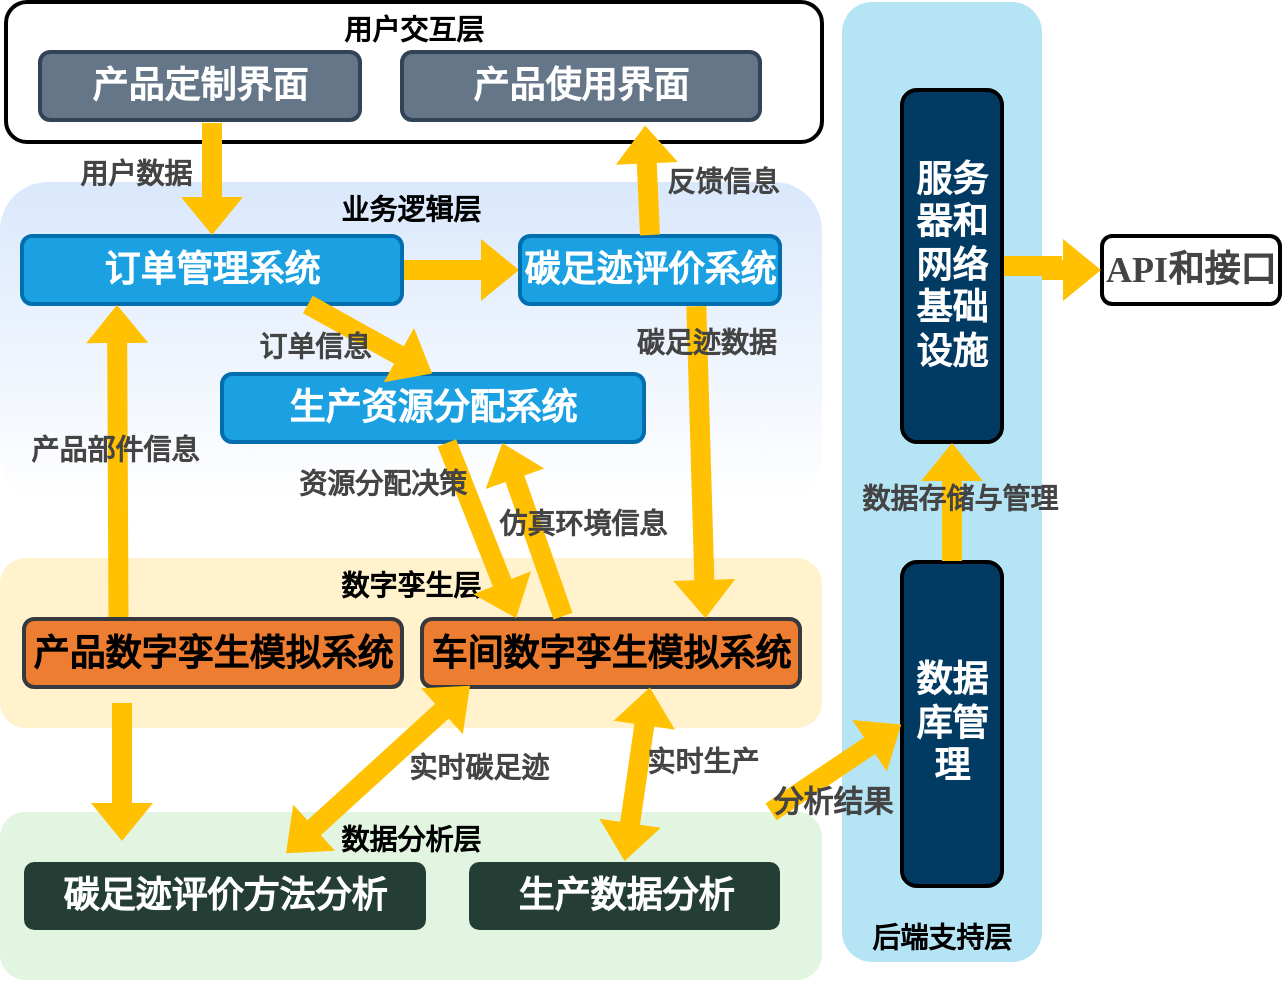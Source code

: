 <mxfile version="22.1.5" type="github">
  <diagram name="第 1 页" id="2Q7EJ7l_47jYazfSLr18">
    <mxGraphModel dx="1002" dy="543" grid="1" gridSize="10" guides="1" tooltips="1" connect="1" arrows="1" fold="1" page="1" pageScale="1" pageWidth="827" pageHeight="1169" math="0" shadow="0">
      <root>
        <mxCell id="0" />
        <mxCell id="1" parent="0" />
        <mxCell id="aD8HVvrzkeYgRYOUQNUD-90" value="API和接口" style="whiteSpace=wrap;strokeWidth=2;fontSize=18;fontFamily=Times New Roman;fontColor=#444444;rounded=1;fontStyle=1" parent="1" vertex="1">
          <mxGeometry x="580" y="197" width="89" height="34" as="geometry" />
        </mxCell>
        <mxCell id="aD8HVvrzkeYgRYOUQNUD-92" value="后端支持层" style="whiteSpace=wrap;strokeWidth=2;verticalAlign=bottom;fontFamily=Times New Roman;fontSize=14;rounded=1;fontStyle=1;fillColor=#B5E5F5;strokeColor=none;" parent="1" vertex="1">
          <mxGeometry x="450" y="80" width="100" height="480" as="geometry" />
        </mxCell>
        <mxCell id="aD8HVvrzkeYgRYOUQNUD-93" value="数据库管理" style="whiteSpace=wrap;strokeWidth=2;fontSize=18;fontFamily=Times New Roman;fontColor=#FFFFFF;rounded=1;fontStyle=1;fillColor=#013a63;" parent="1" vertex="1">
          <mxGeometry x="480" y="360" width="50" height="162" as="geometry" />
        </mxCell>
        <mxCell id="aD8HVvrzkeYgRYOUQNUD-133" style="edgeStyle=orthogonalEdgeStyle;rounded=0;orthogonalLoop=1;jettySize=auto;html=1;fontFamily=Times New Roman;fontColor=#444444;fontStyle=1;shape=flexArrow;endArrow=block;fontSize=14;strokeColor=none;startArrow=none;fillColor=#ffc101;" parent="1" source="aD8HVvrzkeYgRYOUQNUD-94" target="aD8HVvrzkeYgRYOUQNUD-90" edge="1">
          <mxGeometry relative="1" as="geometry" />
        </mxCell>
        <mxCell id="aD8HVvrzkeYgRYOUQNUD-94" value="服务器和网络基础设施" style="whiteSpace=wrap;strokeWidth=2;fontSize=18;fontFamily=Times New Roman;fontColor=#FFFFFF;rounded=1;fontStyle=1;fillColor=#013a63;" parent="1" vertex="1">
          <mxGeometry x="480" y="124" width="50" height="176" as="geometry" />
        </mxCell>
        <mxCell id="aD8HVvrzkeYgRYOUQNUD-96" value="数据分析层" style="whiteSpace=wrap;strokeWidth=2;verticalAlign=top;fontFamily=Times New Roman;fontSize=14;rounded=1;shadow=0;glass=0;fillColor=#E1F5E0;strokeColor=none;fontStyle=1" parent="1" vertex="1">
          <mxGeometry x="29" y="484.95" width="411" height="84" as="geometry" />
        </mxCell>
        <mxCell id="aD8HVvrzkeYgRYOUQNUD-97" value="生产数据分析" style="whiteSpace=wrap;strokeWidth=2;fontSize=18;fontFamily=Times New Roman;fontColor=#FFFFFF;rounded=1;fillColor=#243e36;strokeColor=none;fontStyle=1" parent="1" vertex="1">
          <mxGeometry x="263.5" y="509.95" width="155.5" height="34" as="geometry" />
        </mxCell>
        <mxCell id="aD8HVvrzkeYgRYOUQNUD-98" value="碳足迹评价方法分析" style="whiteSpace=wrap;strokeWidth=2;fontSize=18;fontFamily=Times New Roman;fontColor=#FFFFFF;rounded=1;fillColor=#243e36;strokeColor=none;fontStyle=1" parent="1" vertex="1">
          <mxGeometry x="41" y="509.95" width="201" height="34" as="geometry" />
        </mxCell>
        <mxCell id="aD8HVvrzkeYgRYOUQNUD-99" value="数字孪生层" style="whiteSpace=wrap;strokeWidth=2;verticalAlign=top;fontFamily=Times New Roman;fontSize=14;rounded=1;fillColor=#fff2cc;strokeColor=none;fontStyle=1" parent="1" vertex="1">
          <mxGeometry x="29" y="358" width="411" height="85" as="geometry" />
        </mxCell>
        <mxCell id="aD8HVvrzkeYgRYOUQNUD-100" value="车间数字孪生模拟系统" style="whiteSpace=wrap;strokeWidth=2;fontSize=18;fontFamily=Times New Roman;rounded=1;fillColor=#ed7d31;strokeColor=#36393d;fontStyle=1" parent="1" vertex="1">
          <mxGeometry x="240" y="388.5" width="189" height="34" as="geometry" />
        </mxCell>
        <mxCell id="aD8HVvrzkeYgRYOUQNUD-102" value="业务逻辑层" style="whiteSpace=wrap;strokeWidth=2;verticalAlign=top;fontFamily=Times New Roman;fontSize=14;rounded=1;fillColor=#dae8fc;strokeColor=none;fontStyle=1;gradientColor=#FFFFFF;" parent="1" vertex="1">
          <mxGeometry x="29" y="170" width="411" height="160" as="geometry" />
        </mxCell>
        <mxCell id="7mU_pzhBPRhIk3vwuMmt-2" style="edgeStyle=orthogonalEdgeStyle;rounded=0;orthogonalLoop=1;jettySize=auto;html=1;entryX=0;entryY=0.5;entryDx=0;entryDy=0;labelBackgroundColor=default;endArrow=block;fontSize=14;fontFamily=Times New Roman;strokeColor=none;fontColor=#444444;startArrow=none;fontStyle=1;fillColor=#ffc101;shape=flexArrow;" edge="1" parent="1" source="aD8HVvrzkeYgRYOUQNUD-103" target="aD8HVvrzkeYgRYOUQNUD-105">
          <mxGeometry relative="1" as="geometry" />
        </mxCell>
        <mxCell id="aD8HVvrzkeYgRYOUQNUD-103" value="订单管理系统" style="whiteSpace=wrap;strokeWidth=2;fontSize=18;fontFamily=Times New Roman;rounded=1;fillColor=#1ba1e2;strokeColor=#006EAF;fontStyle=1;fontColor=#ffffff;" parent="1" vertex="1">
          <mxGeometry x="40" y="197" width="190" height="34" as="geometry" />
        </mxCell>
        <mxCell id="aD8HVvrzkeYgRYOUQNUD-104" value="生产资源分配系统" style="whiteSpace=wrap;strokeWidth=2;fontSize=18;fontFamily=Times New Roman;rounded=1;fillColor=#1ba1e2;strokeColor=#006EAF;fontStyle=1;fontColor=#ffffff;" parent="1" vertex="1">
          <mxGeometry x="140" y="266" width="211" height="34" as="geometry" />
        </mxCell>
        <mxCell id="aD8HVvrzkeYgRYOUQNUD-105" value="碳足迹评价系统" style="whiteSpace=wrap;strokeWidth=2;fontSize=18;fontFamily=Times New Roman;rounded=1;fillColor=#1ba1e2;strokeColor=#006EAF;fontStyle=1;fontColor=#ffffff;" parent="1" vertex="1">
          <mxGeometry x="289" y="197" width="130" height="34" as="geometry" />
        </mxCell>
        <mxCell id="aD8HVvrzkeYgRYOUQNUD-106" value="用户交互层" style="whiteSpace=wrap;strokeWidth=2;verticalAlign=top;fontFamily=Times New Roman;fontSize=14;rounded=1;fontStyle=1;" parent="1" vertex="1">
          <mxGeometry x="32" y="80" width="408" height="70" as="geometry" />
        </mxCell>
        <mxCell id="aD8HVvrzkeYgRYOUQNUD-107" value="产品定制界面" style="whiteSpace=wrap;strokeWidth=2;fontFamily=Times New Roman;fontSize=18;fontColor=#ffffff;rounded=1;fillColor=#647687;strokeColor=#314354;fontStyle=1" parent="1" vertex="1">
          <mxGeometry x="49" y="105" width="160" height="34" as="geometry" />
        </mxCell>
        <mxCell id="aD8HVvrzkeYgRYOUQNUD-120" value="用户数据" style="curved=1;startArrow=none;endArrow=block;entryX=0.5;entryY=0.006;rounded=0;fontFamily=Times New Roman;fontSize=14;fontColor=#444444;fontStyle=1;shape=flexArrow;fillColor=#ffc101;strokeColor=none;labelBackgroundColor=none;" parent="1" target="aD8HVvrzkeYgRYOUQNUD-103" edge="1">
          <mxGeometry x="-0.123" y="-38" relative="1" as="geometry">
            <Array as="points" />
            <mxPoint x="135" y="140" as="sourcePoint" />
            <mxPoint as="offset" />
          </mxGeometry>
        </mxCell>
        <mxCell id="aD8HVvrzkeYgRYOUQNUD-122" value="订单信息" style="curved=1;startArrow=none;endArrow=block;exitX=0.75;exitY=1;entryX=0.5;entryY=0.011;rounded=0;fontSize=14;fontFamily=Times New Roman;fontColor=#444444;labelBackgroundColor=none;fontStyle=1;shape=flexArrow;strokeColor=none;fillColor=#ffc101;exitDx=0;exitDy=0;" parent="1" source="aD8HVvrzkeYgRYOUQNUD-103" target="aD8HVvrzkeYgRYOUQNUD-104" edge="1">
          <mxGeometry x="-0.619" y="-16" relative="1" as="geometry">
            <Array as="points" />
            <mxPoint as="offset" />
          </mxGeometry>
        </mxCell>
        <mxCell id="aD8HVvrzkeYgRYOUQNUD-123" value="资源分配决策" style="startArrow=none;endArrow=block;entryX=0.25;entryY=0;rounded=0;fontSize=14;fontFamily=Times New Roman;entryDx=0;entryDy=0;fontColor=#444444;fontStyle=1;shape=flexArrow;strokeColor=none;fillColor=#ffc101;labelBackgroundColor=none;" parent="1" source="aD8HVvrzkeYgRYOUQNUD-104" target="aD8HVvrzkeYgRYOUQNUD-100" edge="1">
          <mxGeometry x="-0.858" y="-37" relative="1" as="geometry">
            <Array as="points" />
            <mxPoint x="132" y="310" as="sourcePoint" />
            <mxPoint as="offset" />
          </mxGeometry>
        </mxCell>
        <mxCell id="aD8HVvrzkeYgRYOUQNUD-129" value="数据存储与管理" style="curved=1;startArrow=none;endArrow=block;rounded=0;fontSize=14;fontFamily=Times New Roman;fontColor=#444444;fontStyle=1;shape=flexArrow;labelBackgroundColor=none;strokeColor=none;fillColor=#ffc101;exitX=0.5;exitY=0;exitDx=0;exitDy=0;" parent="1" source="aD8HVvrzkeYgRYOUQNUD-93" target="aD8HVvrzkeYgRYOUQNUD-94" edge="1">
          <mxGeometry x="0.076" y="-4" relative="1" as="geometry">
            <Array as="points" />
            <mxPoint as="offset" />
            <mxPoint x="495" y="360" as="sourcePoint" />
            <mxPoint x="495" y="320" as="targetPoint" />
          </mxGeometry>
        </mxCell>
        <mxCell id="aD8HVvrzkeYgRYOUQNUD-135" value="" style="endArrow=block;html=1;exitX=0.678;exitY=1.018;exitDx=0;exitDy=0;entryX=0.75;entryY=0;entryDx=0;entryDy=0;fontColor=#444444;rounded=0;fontStyle=1;shape=flexArrow;fontSize=14;fontFamily=Times New Roman;strokeColor=none;startArrow=none;fillColor=#ffc101;exitPerimeter=0;" parent="1" source="aD8HVvrzkeYgRYOUQNUD-105" target="aD8HVvrzkeYgRYOUQNUD-100" edge="1">
          <mxGeometry width="50" height="50" relative="1" as="geometry">
            <mxPoint x="110" y="450" as="sourcePoint" />
            <mxPoint x="160" y="400" as="targetPoint" />
            <Array as="points" />
          </mxGeometry>
        </mxCell>
        <mxCell id="aD8HVvrzkeYgRYOUQNUD-136" value="碳足迹数据" style="edgeLabel;align=center;verticalAlign=middle;resizable=0;points=[];endArrow=block;fontSize=14;fontFamily=Times New Roman;rounded=0;strokeColor=none;startArrow=none;fontColor=#444444;fontStyle=1;labelBackgroundColor=none;fillColor=#ffc101;" parent="aD8HVvrzkeYgRYOUQNUD-135" vertex="1" connectable="0">
          <mxGeometry x="-0.177" y="-6" relative="1" as="geometry">
            <mxPoint x="9" y="-47" as="offset" />
          </mxGeometry>
        </mxCell>
        <mxCell id="aD8HVvrzkeYgRYOUQNUD-139" value="" style="endArrow=block;html=1;rounded=0;exitX=0.5;exitY=0;exitDx=0;exitDy=0;fontColor=#444444;fontStyle=1;shape=flexArrow;fontSize=14;fontFamily=Times New Roman;strokeColor=none;startArrow=none;fillColor=#ffc101;entryX=0.679;entryY=1.065;entryDx=0;entryDy=0;entryPerimeter=0;" parent="1" source="aD8HVvrzkeYgRYOUQNUD-105" edge="1" target="qGSyqzhugwNfOkxAxkwJ-1">
          <mxGeometry width="50" height="50" relative="1" as="geometry">
            <mxPoint x="200" y="220" as="sourcePoint" />
            <mxPoint x="315" y="140" as="targetPoint" />
          </mxGeometry>
        </mxCell>
        <mxCell id="aD8HVvrzkeYgRYOUQNUD-140" value="反馈信息" style="edgeLabel;html=1;align=center;verticalAlign=middle;resizable=0;points=[];endArrow=block;fontSize=14;fontFamily=Times New Roman;rounded=0;strokeColor=none;startArrow=none;fontColor=#444444;fontStyle=1;fillColor=#ffc101;labelBackgroundColor=none;" parent="aD8HVvrzkeYgRYOUQNUD-139" vertex="1" connectable="0">
          <mxGeometry x="0.136" relative="1" as="geometry">
            <mxPoint x="37" y="5" as="offset" />
          </mxGeometry>
        </mxCell>
        <mxCell id="aD8HVvrzkeYgRYOUQNUD-144" value="" style="shape=flexArrow;endArrow=classic;startArrow=classic;html=1;rounded=0;entryX=0.65;entryY=-0.116;entryDx=0;entryDy=0;exitX=0.129;exitY=0.97;exitDx=0;exitDy=0;fontStyle=1;strokeColor=none;fillColor=#FFC101;exitPerimeter=0;entryPerimeter=0;" parent="1" source="aD8HVvrzkeYgRYOUQNUD-100" target="aD8HVvrzkeYgRYOUQNUD-98" edge="1">
          <mxGeometry width="100" height="100" relative="1" as="geometry">
            <mxPoint x="310" y="450" as="sourcePoint" />
            <mxPoint x="230" y="500" as="targetPoint" />
          </mxGeometry>
        </mxCell>
        <mxCell id="aD8HVvrzkeYgRYOUQNUD-145" value="&lt;font style=&quot;font-size: 14px;&quot;&gt;实时碳足迹&lt;/font&gt;" style="edgeLabel;html=1;align=center;verticalAlign=middle;resizable=0;points=[];fontFamily=Times New Roman;fontStyle=1;fontColor=#444444;labelBackgroundColor=none;" parent="aD8HVvrzkeYgRYOUQNUD-144" vertex="1" connectable="0">
          <mxGeometry x="0.282" y="-2" relative="1" as="geometry">
            <mxPoint x="64" y="-10" as="offset" />
          </mxGeometry>
        </mxCell>
        <mxCell id="aD8HVvrzkeYgRYOUQNUD-146" value="" style="shape=flexArrow;endArrow=classic;startArrow=classic;html=1;rounded=0;entryX=0.5;entryY=0;entryDx=0;entryDy=0;exitX=0.603;exitY=0.994;exitDx=0;exitDy=0;fontStyle=1;fillColor=#FFC101;strokeColor=none;exitPerimeter=0;" parent="1" source="aD8HVvrzkeYgRYOUQNUD-100" target="aD8HVvrzkeYgRYOUQNUD-97" edge="1">
          <mxGeometry width="100" height="100" relative="1" as="geometry">
            <mxPoint x="230" y="450" as="sourcePoint" />
            <mxPoint x="330" y="623" as="targetPoint" />
          </mxGeometry>
        </mxCell>
        <mxCell id="aD8HVvrzkeYgRYOUQNUD-147" value="&lt;font style=&quot;font-size: 14px;&quot;&gt;实时生产&lt;/font&gt;" style="edgeLabel;html=1;align=center;verticalAlign=middle;resizable=0;points=[];fontFamily=Times New Roman;fontStyle=1;fontColor=#444444;labelBackgroundColor=none;" parent="aD8HVvrzkeYgRYOUQNUD-146" vertex="1" connectable="0">
          <mxGeometry x="0.282" y="-2" relative="1" as="geometry">
            <mxPoint x="36" y="-18" as="offset" />
          </mxGeometry>
        </mxCell>
        <mxCell id="AIAgmdHqUQG0XIoyJWZs-2" value="" style="endArrow=block;html=1;entryX=0;entryY=0.5;entryDx=0;entryDy=0;fontColor=#444444;rounded=0;fontStyle=1;shape=flexArrow;fontSize=14;fontFamily=Times New Roman;strokeColor=none;startArrow=none;fillColor=#ffc101;exitX=0.937;exitY=0.003;exitDx=0;exitDy=0;exitPerimeter=0;" parent="1" target="aD8HVvrzkeYgRYOUQNUD-93" edge="1" source="aD8HVvrzkeYgRYOUQNUD-96">
          <mxGeometry width="50" height="50" relative="1" as="geometry">
            <mxPoint x="420" y="520" as="sourcePoint" />
            <mxPoint x="424" y="588.95" as="targetPoint" />
            <Array as="points" />
          </mxGeometry>
        </mxCell>
        <mxCell id="AIAgmdHqUQG0XIoyJWZs-4" value="分析结果" style="edgeLabel;html=1;align=center;verticalAlign=middle;resizable=0;points=[];fontFamily=Times New Roman;fontStyle=1;fontSize=15;labelBackgroundColor=none;fontColor=#444444;" parent="AIAgmdHqUQG0XIoyJWZs-2" vertex="1" connectable="0">
          <mxGeometry x="-0.034" relative="1" as="geometry">
            <mxPoint x="-1" y="15" as="offset" />
          </mxGeometry>
        </mxCell>
        <mxCell id="qGSyqzhugwNfOkxAxkwJ-1" value="产品使用界面" style="whiteSpace=wrap;strokeWidth=2;fontFamily=Times New Roman;fontSize=18;fontColor=#ffffff;rounded=1;fillColor=#647687;strokeColor=#314354;fontStyle=1" parent="1" vertex="1">
          <mxGeometry x="230" y="105" width="179" height="34" as="geometry" />
        </mxCell>
        <mxCell id="qGSyqzhugwNfOkxAxkwJ-2" value="仿真环境信息" style="startArrow=none;endArrow=block;rounded=0;fontSize=14;fontFamily=Times New Roman;fontColor=#444444;fontStyle=1;shape=flexArrow;strokeColor=none;fillColor=#ffc101;exitX=0.374;exitY=-0.029;exitDx=0;exitDy=0;exitPerimeter=0;labelBackgroundColor=none;" parent="1" source="aD8HVvrzkeYgRYOUQNUD-100" edge="1">
          <mxGeometry x="-0.1" y="-25" relative="1" as="geometry">
            <Array as="points" />
            <mxPoint x="142" y="320" as="sourcePoint" />
            <mxPoint as="offset" />
            <mxPoint x="280" y="300" as="targetPoint" />
          </mxGeometry>
        </mxCell>
        <mxCell id="qGSyqzhugwNfOkxAxkwJ-10" style="rounded=0;orthogonalLoop=1;jettySize=auto;html=1;entryX=0.25;entryY=1;entryDx=0;entryDy=0;exitX=0.25;exitY=0;exitDx=0;exitDy=0;shape=flexArrow;strokeColor=none;fillColor=#ffc101;" parent="1" source="qGSyqzhugwNfOkxAxkwJ-4" target="aD8HVvrzkeYgRYOUQNUD-103" edge="1">
          <mxGeometry relative="1" as="geometry" />
        </mxCell>
        <mxCell id="7mU_pzhBPRhIk3vwuMmt-1" value="产品部件信息" style="edgeLabel;html=1;align=center;verticalAlign=middle;resizable=0;points=[];labelBackgroundColor=none;endArrow=block;fontSize=14;fontFamily=Times New Roman;rounded=0;fontColor=#444444;startArrow=none;fontStyle=1;fillColor=#ffc101;" vertex="1" connectable="0" parent="qGSyqzhugwNfOkxAxkwJ-10">
          <mxGeometry x="0.058" y="2" relative="1" as="geometry">
            <mxPoint as="offset" />
          </mxGeometry>
        </mxCell>
        <mxCell id="7mU_pzhBPRhIk3vwuMmt-4" style="rounded=0;orthogonalLoop=1;jettySize=auto;html=1;labelBackgroundColor=none;shape=flexArrow;fillColor=#ffc101;strokeColor=none;" edge="1" parent="1">
          <mxGeometry relative="1" as="geometry">
            <mxPoint x="90" y="430" as="sourcePoint" />
            <mxPoint x="90" y="500" as="targetPoint" />
          </mxGeometry>
        </mxCell>
        <mxCell id="qGSyqzhugwNfOkxAxkwJ-4" value="产品数字孪生模拟系统" style="whiteSpace=wrap;strokeWidth=2;fontSize=18;fontFamily=Times New Roman;rounded=1;fillColor=#ed7d31;strokeColor=#36393d;fontStyle=1" parent="1" vertex="1">
          <mxGeometry x="41" y="388.5" width="189" height="34" as="geometry" />
        </mxCell>
      </root>
    </mxGraphModel>
  </diagram>
</mxfile>
